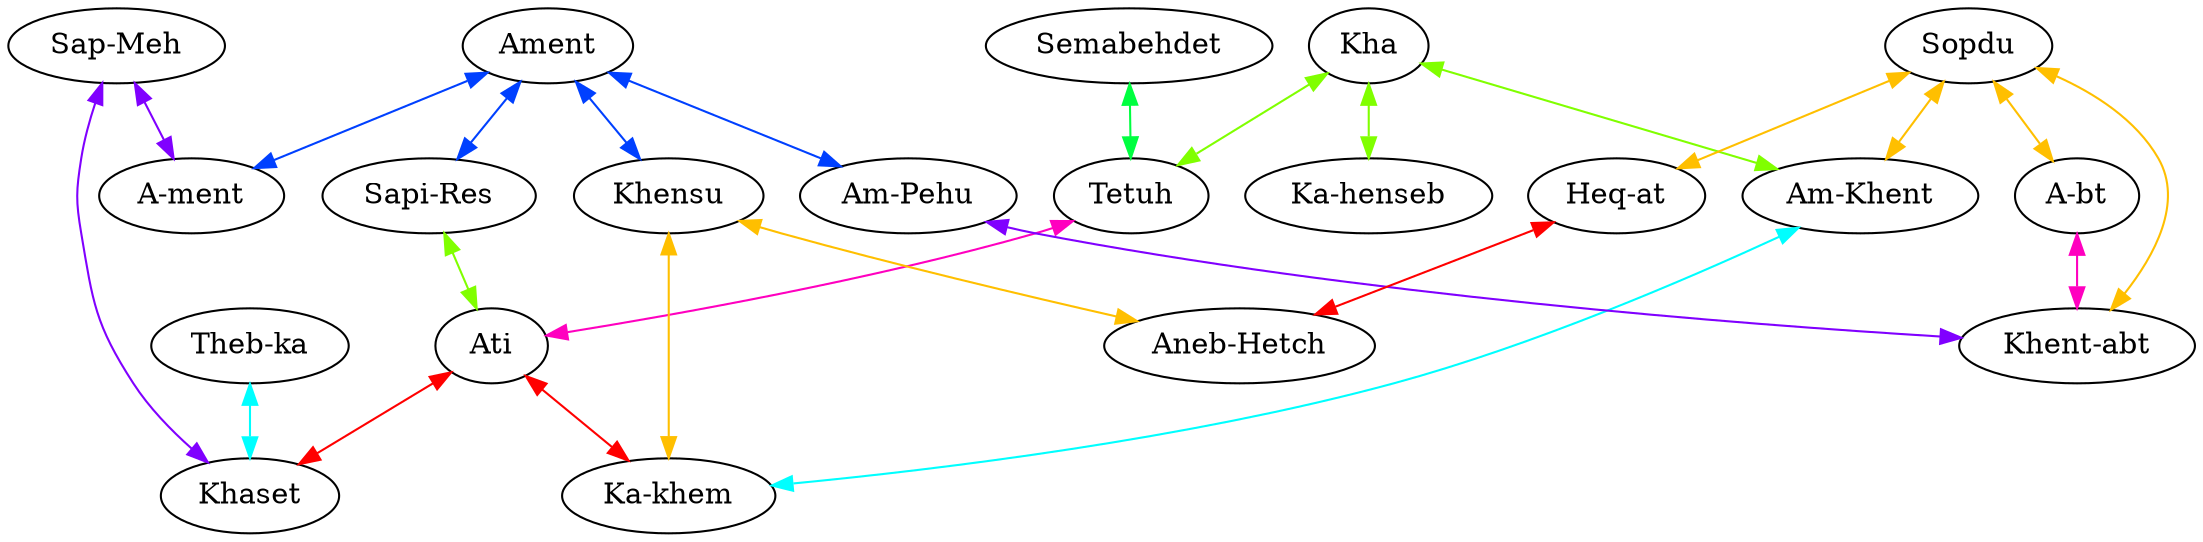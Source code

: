 graph x {
"Ament" [pos="1.70833333333333,-2.36111111111111",label="Ament"]
"A-ment" [pos="2.5,-2.01388888888889",label="A-ment"]
"Sapi-Res" [pos="3.66666666666667,-4.29166666666667",label="Sapi-Res"]
"Sap-Meh" [pos="2.98611111111111,-1.77777777777778",label="Sap-Meh"]
"Khaset" [pos="3.79166666666667,-2.125",label="Khaset"]
"Theb-ka" [pos="4.44444444444444,-1.48611111111111",label="Theb-ka"]
"Ati" [pos="4.04166666666667,-3.55555555555556",label="Ati"]
"Semabehdet" [pos="5.19444444444444,-1.26388888888889",label="Semabehdet"]
"Tetuh" [pos="4.65277777777778,-2.48611111111111",label="Tetuh"]
"Kha" [pos="5.30555555555556,-2.33333333333333",label="Kha"]
"Ka-henseb" [pos="4.98611111111111,-2.97222222222222",label="Ka-henseb"]
"Am-Khent" [pos="4.98611111111111,-3.72222222222222",label="Am-Khent"]
"Am-Pehu" [pos="6.40277777777778,-2.30555555555556",label="Am-Pehu"]
"Khent-abt" [pos="6.375,-2.94444444444444",label="Khent-abt"]
"A-bt" [pos="7.44444444444444,-3.73611111111111",label="A-bt"]
"Sopdu" [pos="6,-3.38888888888889",label="Sopdu"]
"Khensu" [pos="3.36111111111111,-5.05555555555556",label="Khensu"]
"Aneb-Hetch" [pos="3.80555555555556,-6.33333333333333",label="Aneb-Hetch"]
"Ka-khem" [pos="4.38888888888889,-4.05555555555556",label="Ka-khem"]
"Heq-at" [pos="4.875,-5.56944444444444",label="Heq-at"]
"Sopdu" -- "Khent-abt" [dir="both",color="0.125,1,1"]
"Sopdu" -- "Am-Khent" [dir="both",color="0.125,1,1"]
"Sopdu" -- "A-bt" [dir="both",color="0.125,1,1"]
"Sopdu" -- "Heq-at" [dir="both",color="0.125,1,1"]
"Kha" -- "Ka-henseb" [dir="both",color="0.25,1,1"]
"Kha" -- "Am-Khent" [dir="both",color="0.25,1,1"]
"Kha" -- "Tetuh" [dir="both",color="0.25,1,1"]
"Am-Khent" -- "Ka-khem" [dir="both",color="0.5,1,1"]
"Ament" -- "Sapi-Res" [dir="both",color="0.625,1,1"]
"Ament" -- "A-ment" [dir="both",color="0.625,1,1"]
"Ament" -- "Am-Pehu" [dir="both",color="0.625,1,1"]
"Ament" -- "Khensu" [dir="both",color="0.625,1,1"]
"Sap-Meh" -- "Khaset" [dir="both",color="0.75,1,1"]
"Sap-Meh" -- "A-ment" [dir="both",color="0.75,1,1"]
"A-bt" -- "Khent-abt" [dir="both",color="0.875,1,1"]
"Heq-at" -- "Aneb-Hetch" [dir="both",color="1,1,1"]
"Khensu" -- "Ka-khem" [dir="both",color="0.125,1,1"]
"Khensu" -- "Aneb-Hetch" [dir="both",color="0.125,1,1"]
"Sapi-Res" -- "Ati" [dir="both",color="0.25,1,1"]
"Semabehdet" -- "Tetuh" [dir="both",color="0.375,1,1"]
"Theb-ka" -- "Khaset" [dir="both",color="0.5,1,1"]
"Am-Pehu" -- "Khent-abt" [dir="both",color="0.75,1,1"]
"Tetuh" -- "Ati" [dir="both",color="0.875,1,1"]
"Ati" -- "Khaset" [dir="both",color="1,1,1"]
"Ati" -- "Ka-khem" [dir="both",color="1,1,1"]
}
